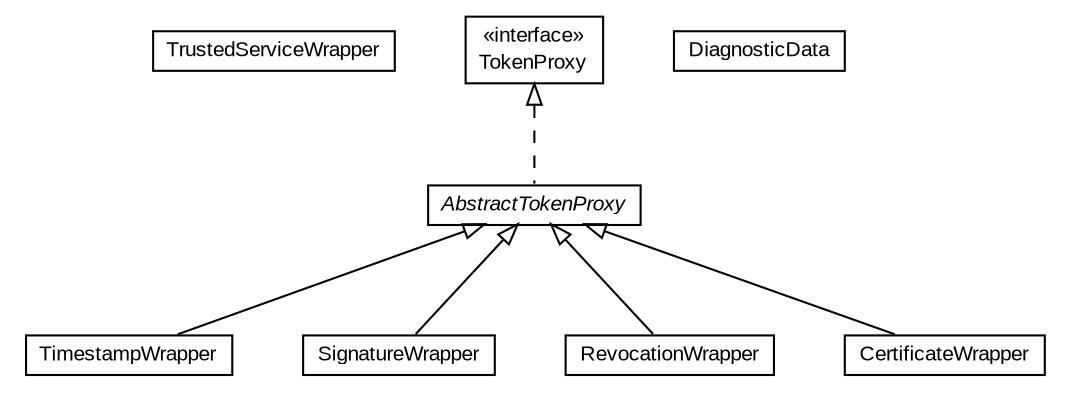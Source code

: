 #!/usr/local/bin/dot
#
# Class diagram 
# Generated by UMLGraph version R5_6-24-gf6e263 (http://www.umlgraph.org/)
#

digraph G {
	edge [fontname="arial",fontsize=10,labelfontname="arial",labelfontsize=10];
	node [fontname="arial",fontsize=10,shape=plaintext];
	nodesep=0.25;
	ranksep=0.5;
	// eu.europa.esig.dss.validation.reports.wrapper.TrustedServiceWrapper
	c21540 [label=<<table title="eu.europa.esig.dss.validation.reports.wrapper.TrustedServiceWrapper" border="0" cellborder="1" cellspacing="0" cellpadding="2" port="p" href="./TrustedServiceWrapper.html">
		<tr><td><table border="0" cellspacing="0" cellpadding="1">
<tr><td align="center" balign="center"> TrustedServiceWrapper </td></tr>
		</table></td></tr>
		</table>>, URL="./TrustedServiceWrapper.html", fontname="arial", fontcolor="black", fontsize=10.0];
	// eu.europa.esig.dss.validation.reports.wrapper.TokenProxy
	c21541 [label=<<table title="eu.europa.esig.dss.validation.reports.wrapper.TokenProxy" border="0" cellborder="1" cellspacing="0" cellpadding="2" port="p" href="./TokenProxy.html">
		<tr><td><table border="0" cellspacing="0" cellpadding="1">
<tr><td align="center" balign="center"> &#171;interface&#187; </td></tr>
<tr><td align="center" balign="center"> TokenProxy </td></tr>
		</table></td></tr>
		</table>>, URL="./TokenProxy.html", fontname="arial", fontcolor="black", fontsize=10.0];
	// eu.europa.esig.dss.validation.reports.wrapper.TimestampWrapper
	c21542 [label=<<table title="eu.europa.esig.dss.validation.reports.wrapper.TimestampWrapper" border="0" cellborder="1" cellspacing="0" cellpadding="2" port="p" href="./TimestampWrapper.html">
		<tr><td><table border="0" cellspacing="0" cellpadding="1">
<tr><td align="center" balign="center"> TimestampWrapper </td></tr>
		</table></td></tr>
		</table>>, URL="./TimestampWrapper.html", fontname="arial", fontcolor="black", fontsize=10.0];
	// eu.europa.esig.dss.validation.reports.wrapper.SignatureWrapper
	c21543 [label=<<table title="eu.europa.esig.dss.validation.reports.wrapper.SignatureWrapper" border="0" cellborder="1" cellspacing="0" cellpadding="2" port="p" href="./SignatureWrapper.html">
		<tr><td><table border="0" cellspacing="0" cellpadding="1">
<tr><td align="center" balign="center"> SignatureWrapper </td></tr>
		</table></td></tr>
		</table>>, URL="./SignatureWrapper.html", fontname="arial", fontcolor="black", fontsize=10.0];
	// eu.europa.esig.dss.validation.reports.wrapper.RevocationWrapper
	c21544 [label=<<table title="eu.europa.esig.dss.validation.reports.wrapper.RevocationWrapper" border="0" cellborder="1" cellspacing="0" cellpadding="2" port="p" href="./RevocationWrapper.html">
		<tr><td><table border="0" cellspacing="0" cellpadding="1">
<tr><td align="center" balign="center"> RevocationWrapper </td></tr>
		</table></td></tr>
		</table>>, URL="./RevocationWrapper.html", fontname="arial", fontcolor="black", fontsize=10.0];
	// eu.europa.esig.dss.validation.reports.wrapper.DiagnosticData
	c21545 [label=<<table title="eu.europa.esig.dss.validation.reports.wrapper.DiagnosticData" border="0" cellborder="1" cellspacing="0" cellpadding="2" port="p" href="./DiagnosticData.html">
		<tr><td><table border="0" cellspacing="0" cellpadding="1">
<tr><td align="center" balign="center"> DiagnosticData </td></tr>
		</table></td></tr>
		</table>>, URL="./DiagnosticData.html", fontname="arial", fontcolor="black", fontsize=10.0];
	// eu.europa.esig.dss.validation.reports.wrapper.CertificateWrapper
	c21546 [label=<<table title="eu.europa.esig.dss.validation.reports.wrapper.CertificateWrapper" border="0" cellborder="1" cellspacing="0" cellpadding="2" port="p" href="./CertificateWrapper.html">
		<tr><td><table border="0" cellspacing="0" cellpadding="1">
<tr><td align="center" balign="center"> CertificateWrapper </td></tr>
		</table></td></tr>
		</table>>, URL="./CertificateWrapper.html", fontname="arial", fontcolor="black", fontsize=10.0];
	// eu.europa.esig.dss.validation.reports.wrapper.AbstractTokenProxy
	c21547 [label=<<table title="eu.europa.esig.dss.validation.reports.wrapper.AbstractTokenProxy" border="0" cellborder="1" cellspacing="0" cellpadding="2" port="p" href="./AbstractTokenProxy.html">
		<tr><td><table border="0" cellspacing="0" cellpadding="1">
<tr><td align="center" balign="center"><font face="arial italic"> AbstractTokenProxy </font></td></tr>
		</table></td></tr>
		</table>>, URL="./AbstractTokenProxy.html", fontname="arial", fontcolor="black", fontsize=10.0];
	//eu.europa.esig.dss.validation.reports.wrapper.TimestampWrapper extends eu.europa.esig.dss.validation.reports.wrapper.AbstractTokenProxy
	c21547:p -> c21542:p [dir=back,arrowtail=empty];
	//eu.europa.esig.dss.validation.reports.wrapper.SignatureWrapper extends eu.europa.esig.dss.validation.reports.wrapper.AbstractTokenProxy
	c21547:p -> c21543:p [dir=back,arrowtail=empty];
	//eu.europa.esig.dss.validation.reports.wrapper.RevocationWrapper extends eu.europa.esig.dss.validation.reports.wrapper.AbstractTokenProxy
	c21547:p -> c21544:p [dir=back,arrowtail=empty];
	//eu.europa.esig.dss.validation.reports.wrapper.CertificateWrapper extends eu.europa.esig.dss.validation.reports.wrapper.AbstractTokenProxy
	c21547:p -> c21546:p [dir=back,arrowtail=empty];
	//eu.europa.esig.dss.validation.reports.wrapper.AbstractTokenProxy implements eu.europa.esig.dss.validation.reports.wrapper.TokenProxy
	c21541:p -> c21547:p [dir=back,arrowtail=empty,style=dashed];
}

